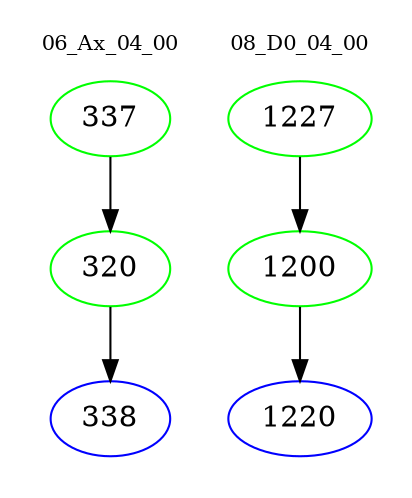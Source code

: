 digraph{
subgraph cluster_0 {
color = white
label = "06_Ax_04_00";
fontsize=10;
T0_337 [label="337", color="green"]
T0_337 -> T0_320 [color="black"]
T0_320 [label="320", color="green"]
T0_320 -> T0_338 [color="black"]
T0_338 [label="338", color="blue"]
}
subgraph cluster_1 {
color = white
label = "08_D0_04_00";
fontsize=10;
T1_1227 [label="1227", color="green"]
T1_1227 -> T1_1200 [color="black"]
T1_1200 [label="1200", color="green"]
T1_1200 -> T1_1220 [color="black"]
T1_1220 [label="1220", color="blue"]
}
}
